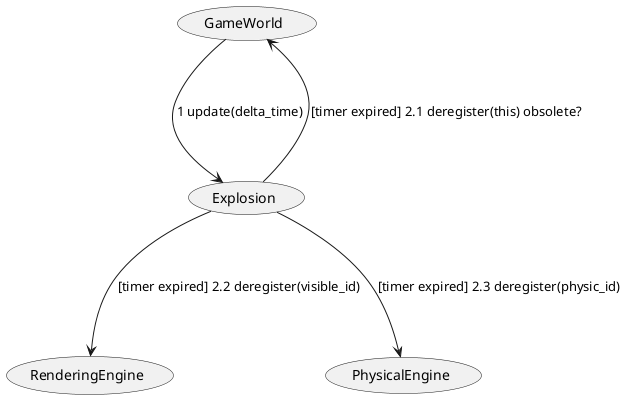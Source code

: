 @startuml

(GameWorld) as (GW)
(Explosion) as (E)
(RenderingEngine) as (RE)
(PhysicalEngine) as (PE)

(GW) ---> (E) : 1 update(delta_time)
(E) ---> (GW) : [timer expired] 2.1 deregister(this) obsolete?
(E) ---> (RE) : [timer expired] 2.2 deregister(visible_id)
(E) ---> (PE) : [timer expired] 2.3 deregister(physic_id)

@enduml
